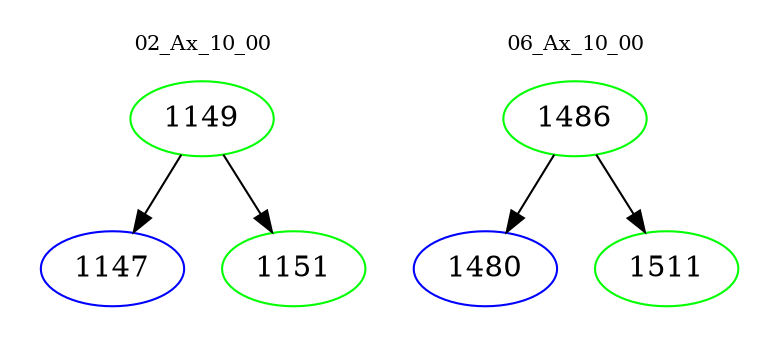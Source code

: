 digraph{
subgraph cluster_0 {
color = white
label = "02_Ax_10_00";
fontsize=10;
T0_1149 [label="1149", color="green"]
T0_1149 -> T0_1147 [color="black"]
T0_1147 [label="1147", color="blue"]
T0_1149 -> T0_1151 [color="black"]
T0_1151 [label="1151", color="green"]
}
subgraph cluster_1 {
color = white
label = "06_Ax_10_00";
fontsize=10;
T1_1486 [label="1486", color="green"]
T1_1486 -> T1_1480 [color="black"]
T1_1480 [label="1480", color="blue"]
T1_1486 -> T1_1511 [color="black"]
T1_1511 [label="1511", color="green"]
}
}
